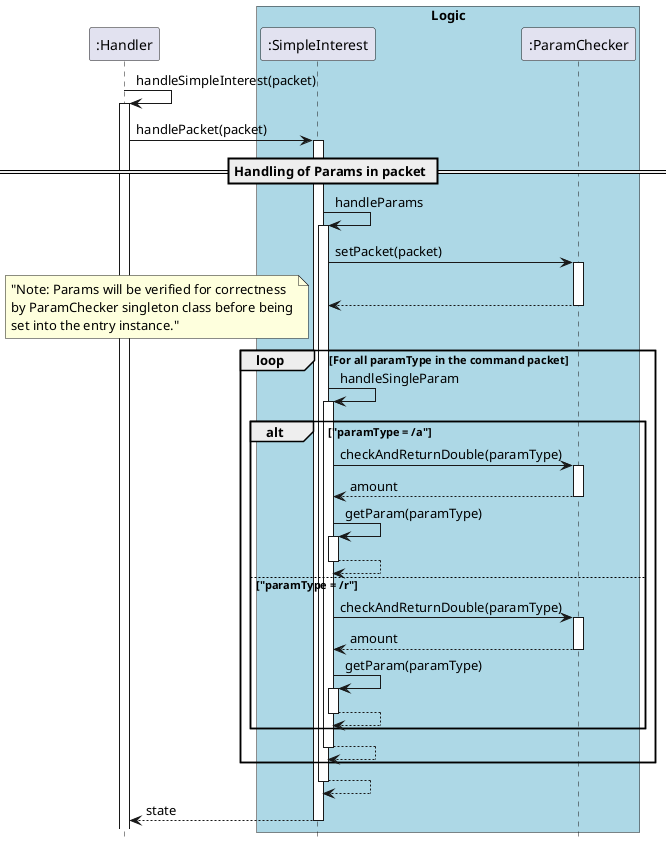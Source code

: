 @startuml
hide footbox
autoactivate on

":Handler" ->":Handler": handleSimpleInterest(packet)

   ":Handler"-> ":SimpleInterest" : handlePacket(packet)

        == Handling of Params in packet ==
        ":SimpleInterest" -> ":SimpleInterest" : handleParams
            ":SimpleInterest" -> ":ParamChecker" : setPacket(packet)
            return
            loop For all paramType in the command packet
                note left: "Note: Params will be verified for correctness\nby ParamChecker singleton class before being\nset into the entry instance."
                ":SimpleInterest" -> ":SimpleInterest" : handleSingleParam
                    alt "paramType = /a"
                        ":SimpleInterest" ->":ParamChecker": checkAndReturnDouble(paramType)
                        return amount
                        ":SimpleInterest" -> ":SimpleInterest" : getParam(paramType)
                        return
                    else "paramType = /r"
                        ":SimpleInterest" ->":ParamChecker": checkAndReturnDouble(paramType)
                        return amount
                        ":SimpleInterest" -> ":SimpleInterest" : getParam(paramType)
                        return
                    end
                return
            end
        return

return state


box "Logic" #LightBlue
participant ":SimpleInterest"
participant ":ParamChecker"
endBox
@enduml